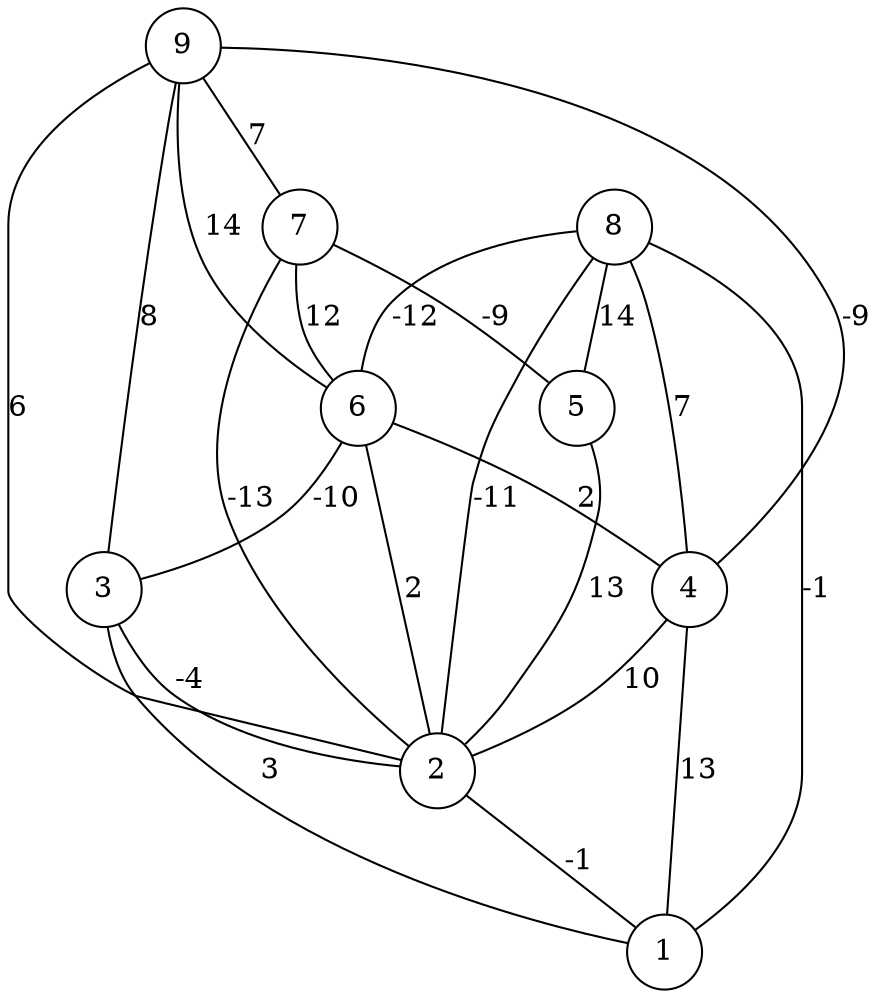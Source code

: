graph { 
	 fontname="Helvetica,Arial,sans-serif" 
	 node [shape = circle]; 
	 9 -- 2 [label = "6"];
	 9 -- 3 [label = "8"];
	 9 -- 4 [label = "-9"];
	 9 -- 6 [label = "14"];
	 9 -- 7 [label = "7"];
	 8 -- 1 [label = "-1"];
	 8 -- 2 [label = "-11"];
	 8 -- 4 [label = "7"];
	 8 -- 5 [label = "14"];
	 8 -- 6 [label = "-12"];
	 7 -- 2 [label = "-13"];
	 7 -- 5 [label = "-9"];
	 7 -- 6 [label = "12"];
	 6 -- 2 [label = "2"];
	 6 -- 3 [label = "-10"];
	 6 -- 4 [label = "2"];
	 5 -- 2 [label = "13"];
	 4 -- 1 [label = "13"];
	 4 -- 2 [label = "10"];
	 3 -- 1 [label = "3"];
	 3 -- 2 [label = "-4"];
	 2 -- 1 [label = "-1"];
	 1;
	 2;
	 3;
	 4;
	 5;
	 6;
	 7;
	 8;
	 9;
}

